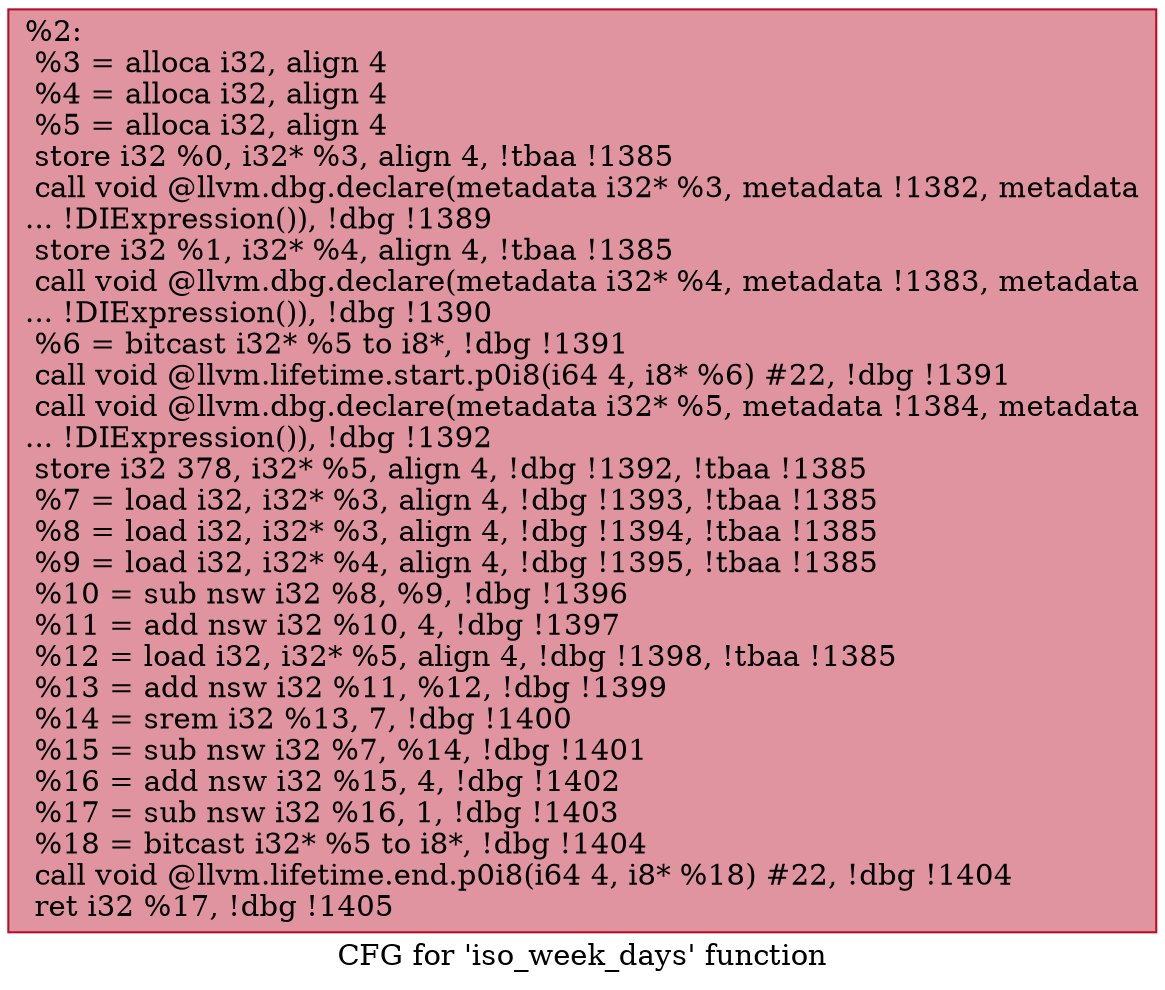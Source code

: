 digraph "CFG for 'iso_week_days' function" {
	label="CFG for 'iso_week_days' function";

	Node0x17d35d0 [shape=record,color="#b70d28ff", style=filled, fillcolor="#b70d2870",label="{%2:\l  %3 = alloca i32, align 4\l  %4 = alloca i32, align 4\l  %5 = alloca i32, align 4\l  store i32 %0, i32* %3, align 4, !tbaa !1385\l  call void @llvm.dbg.declare(metadata i32* %3, metadata !1382, metadata\l... !DIExpression()), !dbg !1389\l  store i32 %1, i32* %4, align 4, !tbaa !1385\l  call void @llvm.dbg.declare(metadata i32* %4, metadata !1383, metadata\l... !DIExpression()), !dbg !1390\l  %6 = bitcast i32* %5 to i8*, !dbg !1391\l  call void @llvm.lifetime.start.p0i8(i64 4, i8* %6) #22, !dbg !1391\l  call void @llvm.dbg.declare(metadata i32* %5, metadata !1384, metadata\l... !DIExpression()), !dbg !1392\l  store i32 378, i32* %5, align 4, !dbg !1392, !tbaa !1385\l  %7 = load i32, i32* %3, align 4, !dbg !1393, !tbaa !1385\l  %8 = load i32, i32* %3, align 4, !dbg !1394, !tbaa !1385\l  %9 = load i32, i32* %4, align 4, !dbg !1395, !tbaa !1385\l  %10 = sub nsw i32 %8, %9, !dbg !1396\l  %11 = add nsw i32 %10, 4, !dbg !1397\l  %12 = load i32, i32* %5, align 4, !dbg !1398, !tbaa !1385\l  %13 = add nsw i32 %11, %12, !dbg !1399\l  %14 = srem i32 %13, 7, !dbg !1400\l  %15 = sub nsw i32 %7, %14, !dbg !1401\l  %16 = add nsw i32 %15, 4, !dbg !1402\l  %17 = sub nsw i32 %16, 1, !dbg !1403\l  %18 = bitcast i32* %5 to i8*, !dbg !1404\l  call void @llvm.lifetime.end.p0i8(i64 4, i8* %18) #22, !dbg !1404\l  ret i32 %17, !dbg !1405\l}"];
}
